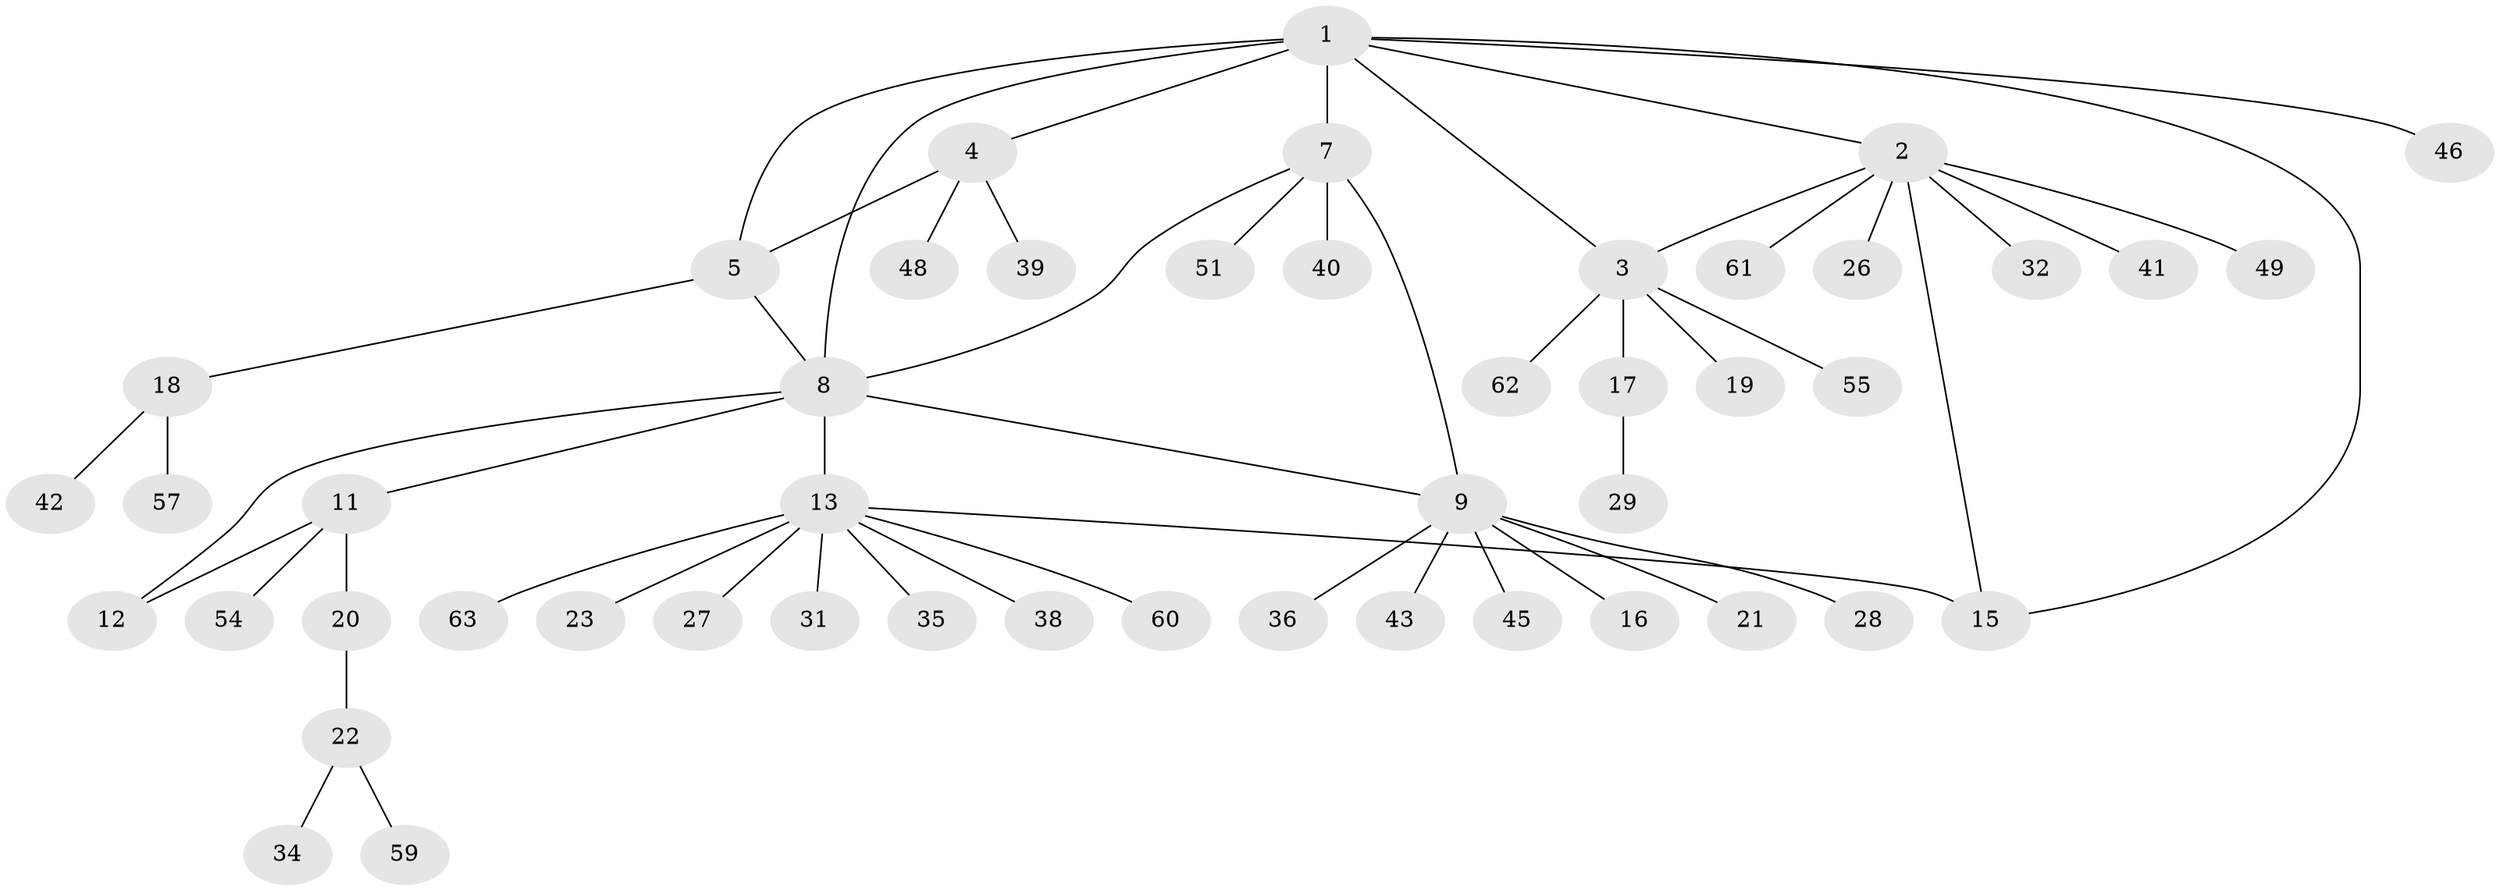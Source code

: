 // original degree distribution, {5: 0.046875, 9: 0.03125, 7: 0.03125, 4: 0.078125, 6: 0.0625, 3: 0.046875, 1: 0.65625, 2: 0.046875}
// Generated by graph-tools (version 1.1) at 2025/42/03/06/25 10:42:12]
// undirected, 48 vertices, 55 edges
graph export_dot {
graph [start="1"]
  node [color=gray90,style=filled];
  1 [super="+6"];
  2 [super="+56"];
  3 [super="+52"];
  4 [super="+24"];
  5 [super="+53"];
  7 [super="+50"];
  8 [super="+10"];
  9 [super="+64"];
  11 [super="+25"];
  12 [super="+58"];
  13 [super="+14"];
  15 [super="+37"];
  16;
  17 [super="+30"];
  18 [super="+33"];
  19;
  20 [super="+47"];
  21;
  22 [super="+44"];
  23;
  26;
  27;
  28;
  29;
  31;
  32;
  34;
  35;
  36;
  38;
  39;
  40;
  41;
  42;
  43;
  45;
  46;
  48;
  49;
  51;
  54;
  55;
  57;
  59;
  60;
  61;
  62;
  63;
  1 -- 2;
  1 -- 3;
  1 -- 7 [weight=2];
  1 -- 4;
  1 -- 5;
  1 -- 46;
  1 -- 15;
  1 -- 8;
  2 -- 3;
  2 -- 15;
  2 -- 26;
  2 -- 32;
  2 -- 41;
  2 -- 49;
  2 -- 61;
  3 -- 17;
  3 -- 19;
  3 -- 55;
  3 -- 62;
  4 -- 5;
  4 -- 39;
  4 -- 48;
  5 -- 18;
  5 -- 8;
  7 -- 8;
  7 -- 9;
  7 -- 40;
  7 -- 51;
  8 -- 9;
  8 -- 13 [weight=2];
  8 -- 11;
  8 -- 12;
  9 -- 16;
  9 -- 21;
  9 -- 28;
  9 -- 36;
  9 -- 43;
  9 -- 45;
  11 -- 12;
  11 -- 20;
  11 -- 54;
  13 -- 15 [weight=2];
  13 -- 27;
  13 -- 60;
  13 -- 63;
  13 -- 35;
  13 -- 38;
  13 -- 23;
  13 -- 31;
  17 -- 29;
  18 -- 42;
  18 -- 57;
  20 -- 22;
  22 -- 34;
  22 -- 59;
}
